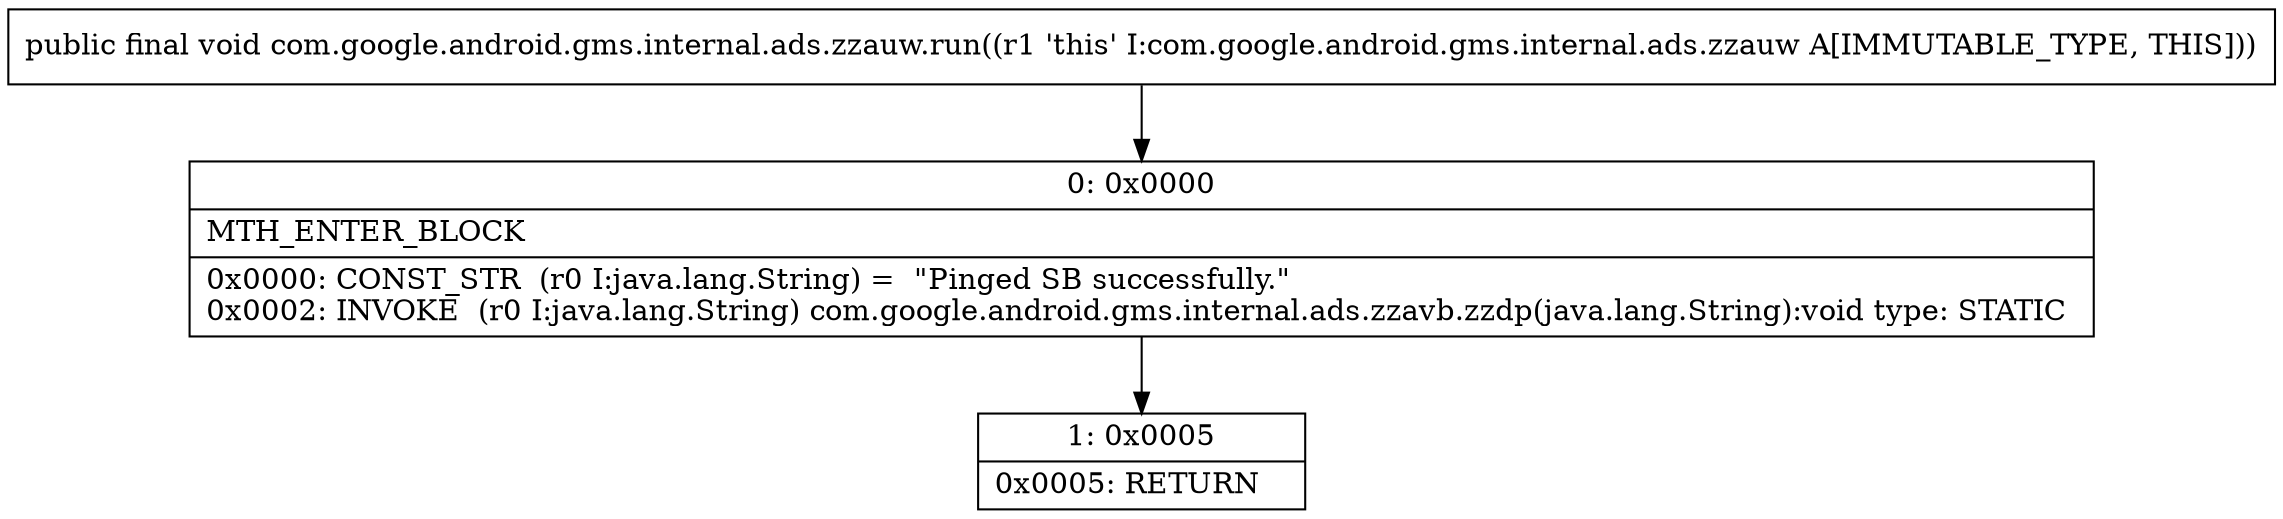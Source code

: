 digraph "CFG forcom.google.android.gms.internal.ads.zzauw.run()V" {
Node_0 [shape=record,label="{0\:\ 0x0000|MTH_ENTER_BLOCK\l|0x0000: CONST_STR  (r0 I:java.lang.String) =  \"Pinged SB successfully.\" \l0x0002: INVOKE  (r0 I:java.lang.String) com.google.android.gms.internal.ads.zzavb.zzdp(java.lang.String):void type: STATIC \l}"];
Node_1 [shape=record,label="{1\:\ 0x0005|0x0005: RETURN   \l}"];
MethodNode[shape=record,label="{public final void com.google.android.gms.internal.ads.zzauw.run((r1 'this' I:com.google.android.gms.internal.ads.zzauw A[IMMUTABLE_TYPE, THIS])) }"];
MethodNode -> Node_0;
Node_0 -> Node_1;
}

